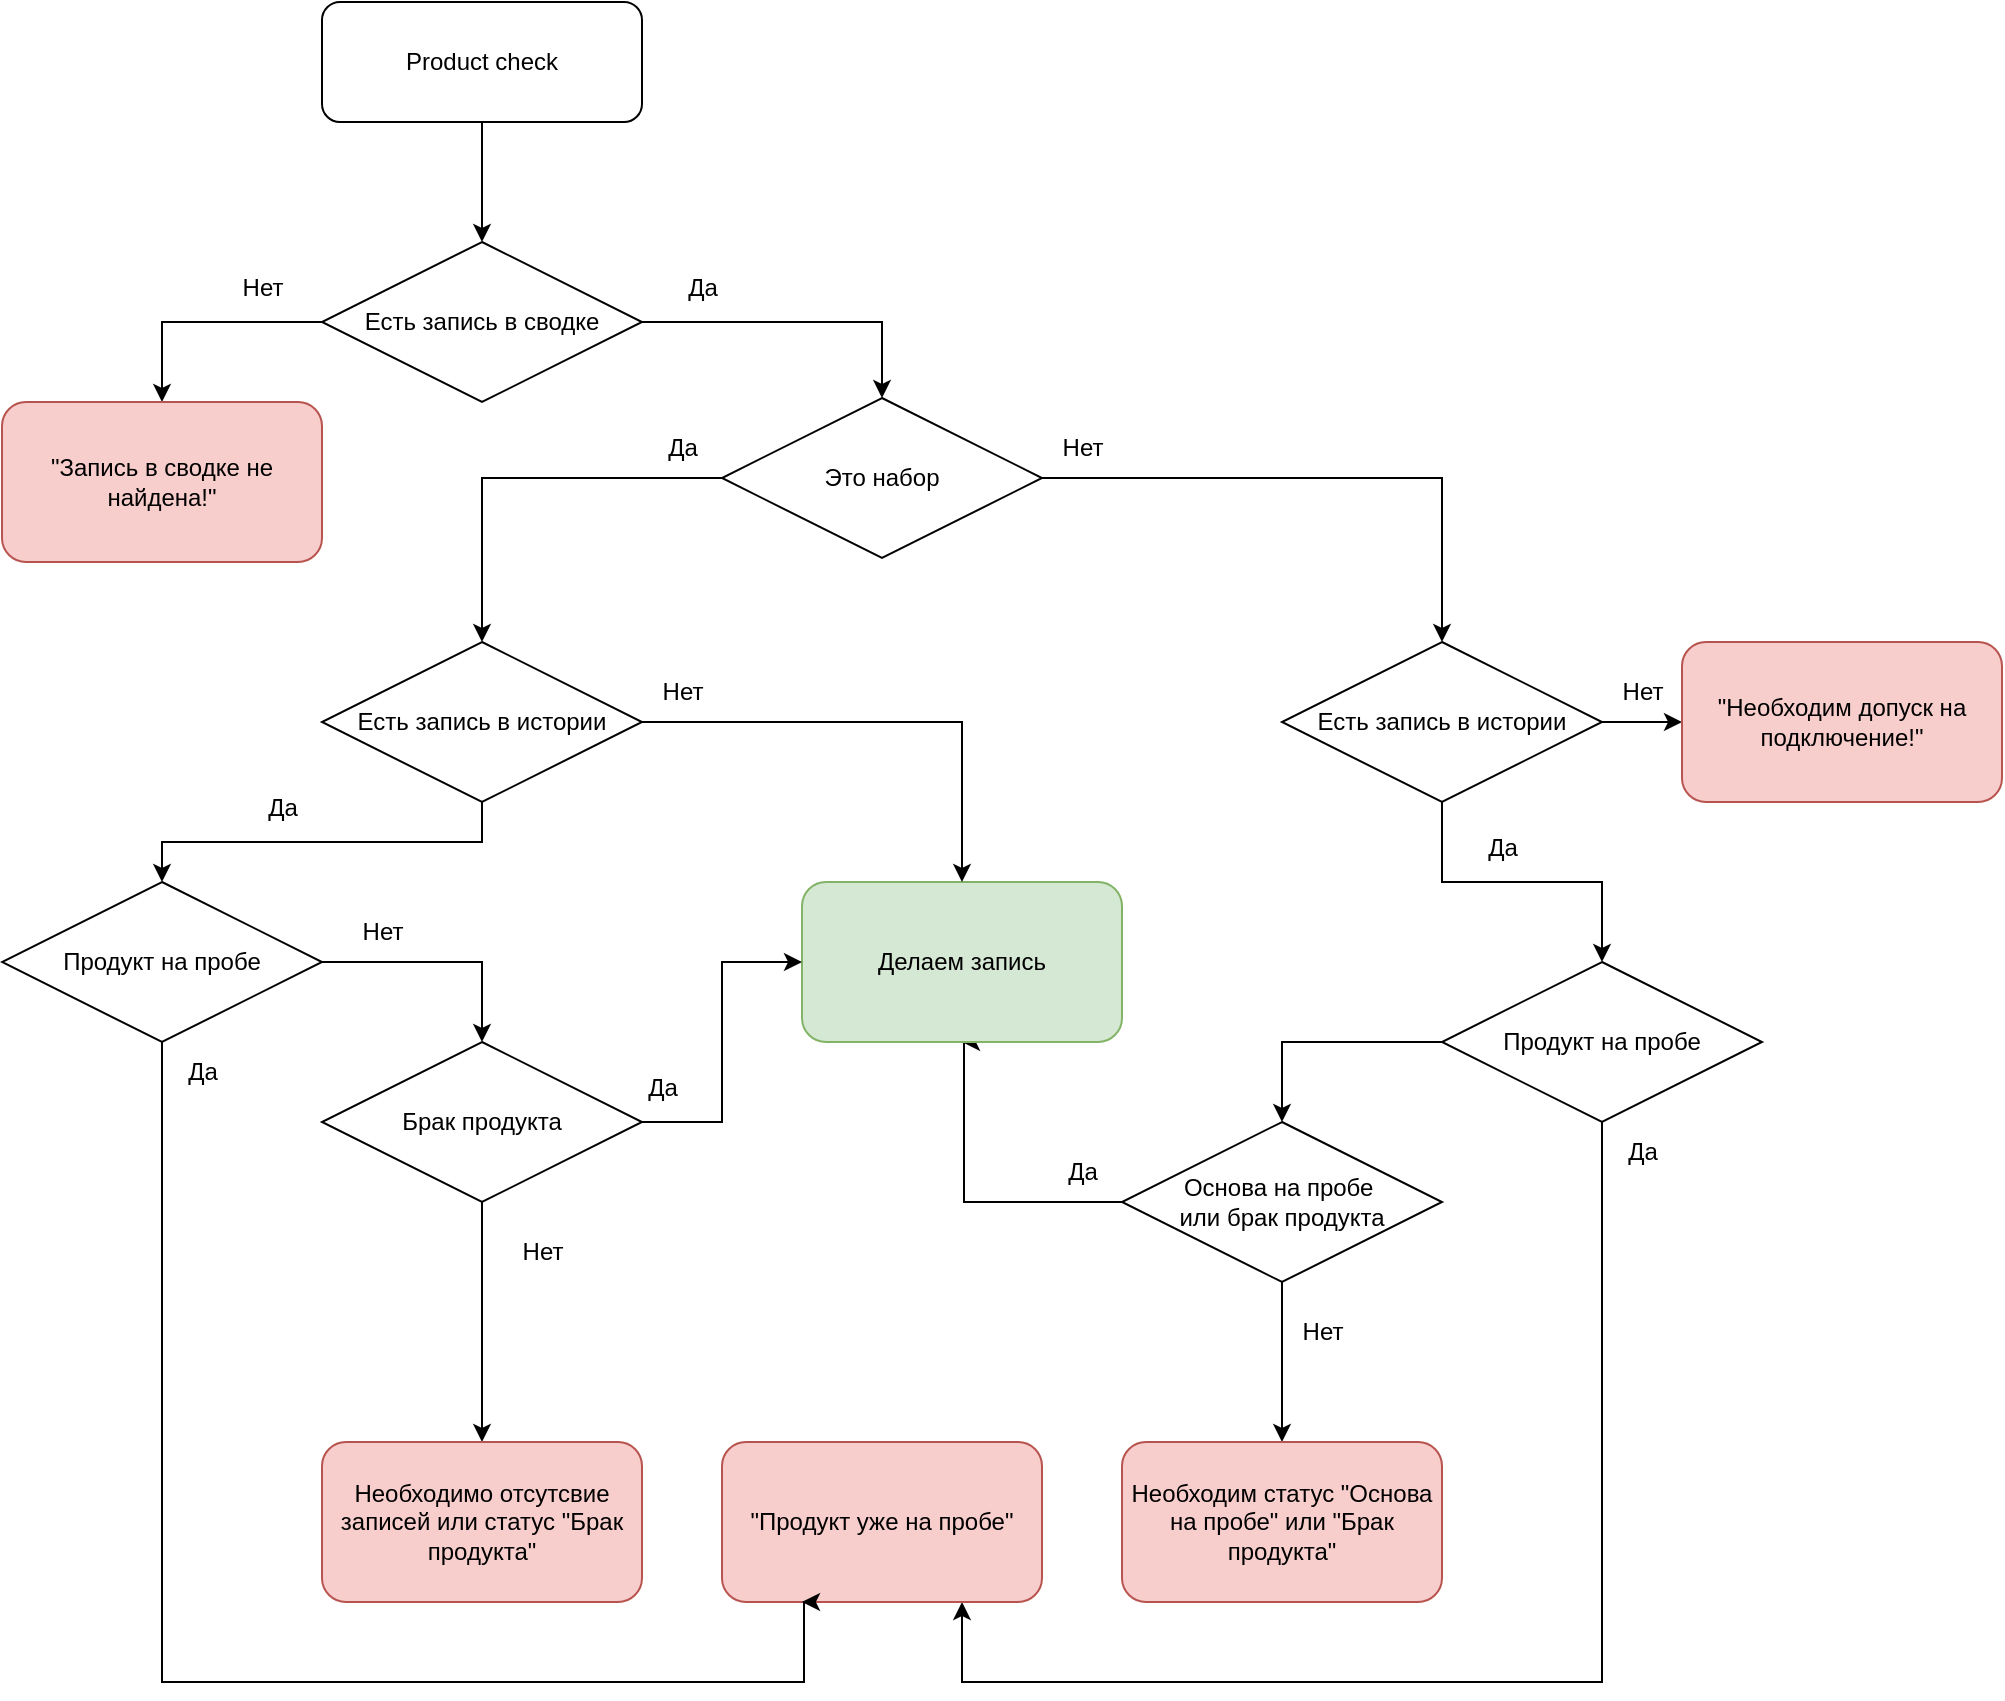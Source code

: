 <mxfile version="24.8.3">
  <diagram name="Страница — 1" id="rpj12Ja_recT80tQ7WZs">
    <mxGraphModel dx="3400" dy="1348" grid="1" gridSize="10" guides="1" tooltips="1" connect="1" arrows="1" fold="1" page="1" pageScale="1" pageWidth="827" pageHeight="1169" math="0" shadow="0">
      <root>
        <mxCell id="0" />
        <mxCell id="1" parent="0" />
        <mxCell id="nUuJe6dKJoetneS6zdkK-6" style="edgeStyle=orthogonalEdgeStyle;rounded=0;orthogonalLoop=1;jettySize=auto;html=1;exitX=0.5;exitY=1;exitDx=0;exitDy=0;entryX=0.5;entryY=0;entryDx=0;entryDy=0;" edge="1" parent="1" source="nUuJe6dKJoetneS6zdkK-1" target="nUuJe6dKJoetneS6zdkK-2">
          <mxGeometry relative="1" as="geometry" />
        </mxCell>
        <mxCell id="nUuJe6dKJoetneS6zdkK-1" value="Product check" style="rounded=1;whiteSpace=wrap;html=1;" vertex="1" parent="1">
          <mxGeometry x="200" y="40" width="160" height="60" as="geometry" />
        </mxCell>
        <mxCell id="nUuJe6dKJoetneS6zdkK-4" style="edgeStyle=orthogonalEdgeStyle;rounded=0;orthogonalLoop=1;jettySize=auto;html=1;exitX=0;exitY=0.5;exitDx=0;exitDy=0;entryX=0.5;entryY=0;entryDx=0;entryDy=0;" edge="1" parent="1" source="nUuJe6dKJoetneS6zdkK-2" target="nUuJe6dKJoetneS6zdkK-3">
          <mxGeometry relative="1" as="geometry" />
        </mxCell>
        <mxCell id="nUuJe6dKJoetneS6zdkK-8" style="edgeStyle=orthogonalEdgeStyle;rounded=0;orthogonalLoop=1;jettySize=auto;html=1;exitX=1;exitY=0.5;exitDx=0;exitDy=0;entryX=0.5;entryY=0;entryDx=0;entryDy=0;" edge="1" parent="1" source="nUuJe6dKJoetneS6zdkK-2" target="nUuJe6dKJoetneS6zdkK-7">
          <mxGeometry relative="1" as="geometry" />
        </mxCell>
        <mxCell id="nUuJe6dKJoetneS6zdkK-2" value="Есть запись в сводке" style="rhombus;whiteSpace=wrap;html=1;" vertex="1" parent="1">
          <mxGeometry x="200" y="160" width="160" height="80" as="geometry" />
        </mxCell>
        <mxCell id="nUuJe6dKJoetneS6zdkK-3" value="&quot;Запись в сводке не найдена!&quot;" style="rounded=1;whiteSpace=wrap;html=1;fillColor=#f8cecc;strokeColor=#b85450;" vertex="1" parent="1">
          <mxGeometry x="40" y="240" width="160" height="80" as="geometry" />
        </mxCell>
        <mxCell id="nUuJe6dKJoetneS6zdkK-5" value="Нет" style="text;html=1;align=center;verticalAlign=middle;resizable=0;points=[];autosize=1;strokeColor=none;fillColor=none;" vertex="1" parent="1">
          <mxGeometry x="150" y="168" width="40" height="30" as="geometry" />
        </mxCell>
        <mxCell id="nUuJe6dKJoetneS6zdkK-11" style="edgeStyle=orthogonalEdgeStyle;rounded=0;orthogonalLoop=1;jettySize=auto;html=1;exitX=1;exitY=0.5;exitDx=0;exitDy=0;entryX=0.5;entryY=0;entryDx=0;entryDy=0;" edge="1" parent="1" source="nUuJe6dKJoetneS6zdkK-7" target="nUuJe6dKJoetneS6zdkK-10">
          <mxGeometry relative="1" as="geometry" />
        </mxCell>
        <mxCell id="nUuJe6dKJoetneS6zdkK-41" style="edgeStyle=orthogonalEdgeStyle;rounded=0;orthogonalLoop=1;jettySize=auto;html=1;exitX=0;exitY=0.5;exitDx=0;exitDy=0;" edge="1" parent="1" source="nUuJe6dKJoetneS6zdkK-7" target="nUuJe6dKJoetneS6zdkK-33">
          <mxGeometry relative="1" as="geometry" />
        </mxCell>
        <mxCell id="nUuJe6dKJoetneS6zdkK-7" value="Это набор" style="rhombus;whiteSpace=wrap;html=1;" vertex="1" parent="1">
          <mxGeometry x="400" y="238" width="160" height="80" as="geometry" />
        </mxCell>
        <mxCell id="nUuJe6dKJoetneS6zdkK-9" value="Да" style="text;html=1;align=center;verticalAlign=middle;resizable=0;points=[];autosize=1;strokeColor=none;fillColor=none;" vertex="1" parent="1">
          <mxGeometry x="370" y="168" width="40" height="30" as="geometry" />
        </mxCell>
        <mxCell id="nUuJe6dKJoetneS6zdkK-50" style="edgeStyle=orthogonalEdgeStyle;rounded=0;orthogonalLoop=1;jettySize=auto;html=1;exitX=1;exitY=0.5;exitDx=0;exitDy=0;entryX=0;entryY=0.5;entryDx=0;entryDy=0;" edge="1" parent="1" source="nUuJe6dKJoetneS6zdkK-10" target="nUuJe6dKJoetneS6zdkK-13">
          <mxGeometry relative="1" as="geometry" />
        </mxCell>
        <mxCell id="nUuJe6dKJoetneS6zdkK-70" style="edgeStyle=orthogonalEdgeStyle;rounded=0;orthogonalLoop=1;jettySize=auto;html=1;" edge="1" parent="1" source="nUuJe6dKJoetneS6zdkK-10" target="nUuJe6dKJoetneS6zdkK-20">
          <mxGeometry relative="1" as="geometry" />
        </mxCell>
        <mxCell id="nUuJe6dKJoetneS6zdkK-10" value="Есть запись в истории" style="rhombus;whiteSpace=wrap;html=1;" vertex="1" parent="1">
          <mxGeometry x="680" y="360" width="160" height="80" as="geometry" />
        </mxCell>
        <mxCell id="nUuJe6dKJoetneS6zdkK-12" value="Нет" style="text;html=1;align=center;verticalAlign=middle;resizable=0;points=[];autosize=1;strokeColor=none;fillColor=none;" vertex="1" parent="1">
          <mxGeometry x="560" y="248" width="40" height="30" as="geometry" />
        </mxCell>
        <mxCell id="nUuJe6dKJoetneS6zdkK-13" value="&quot;Необходим допуск на подключение!&quot;" style="rounded=1;whiteSpace=wrap;html=1;fillColor=#f8cecc;strokeColor=#b85450;" vertex="1" parent="1">
          <mxGeometry x="880" y="360" width="160" height="80" as="geometry" />
        </mxCell>
        <mxCell id="nUuJe6dKJoetneS6zdkK-53" style="edgeStyle=orthogonalEdgeStyle;rounded=0;orthogonalLoop=1;jettySize=auto;html=1;" edge="1" parent="1">
          <mxGeometry relative="1" as="geometry">
            <mxPoint x="520" y="560" as="targetPoint" />
            <mxPoint x="680" y="640" as="sourcePoint" />
            <Array as="points">
              <mxPoint x="521" y="640" />
            </Array>
          </mxGeometry>
        </mxCell>
        <mxCell id="nUuJe6dKJoetneS6zdkK-68" style="edgeStyle=orthogonalEdgeStyle;rounded=0;orthogonalLoop=1;jettySize=auto;html=1;entryX=0.5;entryY=0;entryDx=0;entryDy=0;" edge="1" parent="1" source="nUuJe6dKJoetneS6zdkK-14" target="nUuJe6dKJoetneS6zdkK-29">
          <mxGeometry relative="1" as="geometry" />
        </mxCell>
        <mxCell id="nUuJe6dKJoetneS6zdkK-14" value="Основа на пробе&amp;nbsp;&lt;div&gt;или&amp;nbsp;&lt;span style=&quot;background-color: initial;&quot;&gt;брак продукта&lt;/span&gt;&lt;/div&gt;" style="rhombus;whiteSpace=wrap;html=1;" vertex="1" parent="1">
          <mxGeometry x="600" y="600" width="160" height="80" as="geometry" />
        </mxCell>
        <mxCell id="nUuJe6dKJoetneS6zdkK-15" value="Делаем запись" style="rounded=1;whiteSpace=wrap;html=1;fillColor=#d5e8d4;strokeColor=#82b366;" vertex="1" parent="1">
          <mxGeometry x="440" y="480" width="160" height="80" as="geometry" />
        </mxCell>
        <mxCell id="nUuJe6dKJoetneS6zdkK-36" style="edgeStyle=orthogonalEdgeStyle;rounded=0;orthogonalLoop=1;jettySize=auto;html=1;exitX=0;exitY=0.5;exitDx=0;exitDy=0;entryX=0.5;entryY=0;entryDx=0;entryDy=0;" edge="1" parent="1" source="nUuJe6dKJoetneS6zdkK-20" target="nUuJe6dKJoetneS6zdkK-14">
          <mxGeometry relative="1" as="geometry" />
        </mxCell>
        <mxCell id="nUuJe6dKJoetneS6zdkK-74" style="edgeStyle=orthogonalEdgeStyle;rounded=0;orthogonalLoop=1;jettySize=auto;html=1;exitX=0.5;exitY=1;exitDx=0;exitDy=0;entryX=0.75;entryY=1;entryDx=0;entryDy=0;" edge="1" parent="1" source="nUuJe6dKJoetneS6zdkK-20" target="nUuJe6dKJoetneS6zdkK-22">
          <mxGeometry relative="1" as="geometry">
            <Array as="points">
              <mxPoint x="840" y="880" />
              <mxPoint x="520" y="880" />
            </Array>
          </mxGeometry>
        </mxCell>
        <mxCell id="nUuJe6dKJoetneS6zdkK-20" value="Продукт на пробе" style="rhombus;whiteSpace=wrap;html=1;" vertex="1" parent="1">
          <mxGeometry x="760" y="520" width="160" height="80" as="geometry" />
        </mxCell>
        <mxCell id="nUuJe6dKJoetneS6zdkK-22" value="&quot;Продукт уже на пробе&quot;" style="rounded=1;whiteSpace=wrap;html=1;fillColor=#f8cecc;strokeColor=#b85450;" vertex="1" parent="1">
          <mxGeometry x="400" y="760" width="160" height="80" as="geometry" />
        </mxCell>
        <mxCell id="nUuJe6dKJoetneS6zdkK-29" value="Необходим статус &quot;Основа на пробе&quot; или &quot;Брак продукта&quot;" style="rounded=1;whiteSpace=wrap;html=1;fillColor=#f8cecc;strokeColor=#b85450;" vertex="1" parent="1">
          <mxGeometry x="600" y="760" width="160" height="80" as="geometry" />
        </mxCell>
        <mxCell id="nUuJe6dKJoetneS6zdkK-34" style="edgeStyle=orthogonalEdgeStyle;rounded=0;orthogonalLoop=1;jettySize=auto;html=1;exitX=1;exitY=0.5;exitDx=0;exitDy=0;" edge="1" parent="1" source="nUuJe6dKJoetneS6zdkK-33">
          <mxGeometry relative="1" as="geometry">
            <mxPoint x="520" y="480" as="targetPoint" />
            <Array as="points">
              <mxPoint x="520" y="400" />
              <mxPoint x="520" y="480" />
            </Array>
          </mxGeometry>
        </mxCell>
        <mxCell id="nUuJe6dKJoetneS6zdkK-57" style="edgeStyle=orthogonalEdgeStyle;rounded=0;orthogonalLoop=1;jettySize=auto;html=1;entryX=0.5;entryY=0;entryDx=0;entryDy=0;" edge="1" parent="1" source="nUuJe6dKJoetneS6zdkK-33" target="nUuJe6dKJoetneS6zdkK-35">
          <mxGeometry relative="1" as="geometry">
            <mxPoint x="120" y="460" as="targetPoint" />
          </mxGeometry>
        </mxCell>
        <mxCell id="nUuJe6dKJoetneS6zdkK-33" value="Есть запись в истории" style="rhombus;whiteSpace=wrap;html=1;" vertex="1" parent="1">
          <mxGeometry x="200" y="360" width="160" height="80" as="geometry" />
        </mxCell>
        <mxCell id="nUuJe6dKJoetneS6zdkK-62" style="edgeStyle=orthogonalEdgeStyle;rounded=0;orthogonalLoop=1;jettySize=auto;html=1;exitX=1;exitY=0.5;exitDx=0;exitDy=0;entryX=0.5;entryY=0;entryDx=0;entryDy=0;" edge="1" parent="1" source="nUuJe6dKJoetneS6zdkK-35" target="nUuJe6dKJoetneS6zdkK-43">
          <mxGeometry relative="1" as="geometry" />
        </mxCell>
        <mxCell id="nUuJe6dKJoetneS6zdkK-73" style="edgeStyle=orthogonalEdgeStyle;rounded=0;orthogonalLoop=1;jettySize=auto;html=1;entryX=0.25;entryY=1;entryDx=0;entryDy=0;" edge="1" parent="1" source="nUuJe6dKJoetneS6zdkK-35" target="nUuJe6dKJoetneS6zdkK-22">
          <mxGeometry relative="1" as="geometry">
            <mxPoint x="440" y="850" as="targetPoint" />
            <Array as="points">
              <mxPoint x="120" y="880" />
              <mxPoint x="441" y="880" />
            </Array>
          </mxGeometry>
        </mxCell>
        <mxCell id="nUuJe6dKJoetneS6zdkK-35" value="Продукт на пробе" style="rhombus;whiteSpace=wrap;html=1;" vertex="1" parent="1">
          <mxGeometry x="40" y="480" width="160" height="80" as="geometry" />
        </mxCell>
        <mxCell id="nUuJe6dKJoetneS6zdkK-64" style="edgeStyle=orthogonalEdgeStyle;rounded=0;orthogonalLoop=1;jettySize=auto;html=1;entryX=0.5;entryY=0;entryDx=0;entryDy=0;" edge="1" parent="1" source="nUuJe6dKJoetneS6zdkK-43" target="nUuJe6dKJoetneS6zdkK-45">
          <mxGeometry relative="1" as="geometry" />
        </mxCell>
        <mxCell id="nUuJe6dKJoetneS6zdkK-66" style="edgeStyle=orthogonalEdgeStyle;rounded=0;orthogonalLoop=1;jettySize=auto;html=1;exitX=1;exitY=0.5;exitDx=0;exitDy=0;entryX=0;entryY=0.5;entryDx=0;entryDy=0;" edge="1" parent="1" source="nUuJe6dKJoetneS6zdkK-43" target="nUuJe6dKJoetneS6zdkK-15">
          <mxGeometry relative="1" as="geometry" />
        </mxCell>
        <mxCell id="nUuJe6dKJoetneS6zdkK-43" value="Брак продукта" style="rhombus;whiteSpace=wrap;html=1;" vertex="1" parent="1">
          <mxGeometry x="200" y="560" width="160" height="80" as="geometry" />
        </mxCell>
        <mxCell id="nUuJe6dKJoetneS6zdkK-45" value="Необходимо отсутсвие записей или статус &quot;Брак продукта&quot;" style="rounded=1;whiteSpace=wrap;html=1;fillColor=#f8cecc;strokeColor=#b85450;" vertex="1" parent="1">
          <mxGeometry x="200" y="760" width="160" height="80" as="geometry" />
        </mxCell>
        <mxCell id="nUuJe6dKJoetneS6zdkK-47" value="Да" style="text;html=1;align=center;verticalAlign=middle;resizable=0;points=[];autosize=1;strokeColor=none;fillColor=none;" vertex="1" parent="1">
          <mxGeometry x="360" y="248" width="40" height="30" as="geometry" />
        </mxCell>
        <mxCell id="nUuJe6dKJoetneS6zdkK-52" value="Нет" style="text;html=1;align=center;verticalAlign=middle;resizable=0;points=[];autosize=1;strokeColor=none;fillColor=none;" vertex="1" parent="1">
          <mxGeometry x="840" y="370" width="40" height="30" as="geometry" />
        </mxCell>
        <mxCell id="nUuJe6dKJoetneS6zdkK-54" value="Да" style="text;html=1;align=center;verticalAlign=middle;resizable=0;points=[];autosize=1;strokeColor=none;fillColor=none;" vertex="1" parent="1">
          <mxGeometry x="560" y="610" width="40" height="30" as="geometry" />
        </mxCell>
        <mxCell id="nUuJe6dKJoetneS6zdkK-55" value="Нет" style="text;html=1;align=center;verticalAlign=middle;resizable=0;points=[];autosize=1;strokeColor=none;fillColor=none;" vertex="1" parent="1">
          <mxGeometry x="360" y="370" width="40" height="30" as="geometry" />
        </mxCell>
        <mxCell id="nUuJe6dKJoetneS6zdkK-58" value="Да" style="text;html=1;align=center;verticalAlign=middle;resizable=0;points=[];autosize=1;strokeColor=none;fillColor=none;" vertex="1" parent="1">
          <mxGeometry x="160" y="428" width="40" height="30" as="geometry" />
        </mxCell>
        <mxCell id="nUuJe6dKJoetneS6zdkK-60" value="Нет" style="text;html=1;align=center;verticalAlign=middle;resizable=0;points=[];autosize=1;strokeColor=none;fillColor=none;" vertex="1" parent="1">
          <mxGeometry x="210" y="490" width="40" height="30" as="geometry" />
        </mxCell>
        <mxCell id="nUuJe6dKJoetneS6zdkK-63" value="Да" style="text;html=1;align=center;verticalAlign=middle;resizable=0;points=[];autosize=1;strokeColor=none;fillColor=none;" vertex="1" parent="1">
          <mxGeometry x="350" y="568" width="40" height="30" as="geometry" />
        </mxCell>
        <mxCell id="nUuJe6dKJoetneS6zdkK-65" value="Нет" style="text;html=1;align=center;verticalAlign=middle;resizable=0;points=[];autosize=1;strokeColor=none;fillColor=none;" vertex="1" parent="1">
          <mxGeometry x="290" y="650" width="40" height="30" as="geometry" />
        </mxCell>
        <mxCell id="nUuJe6dKJoetneS6zdkK-67" value="Нет" style="text;html=1;align=center;verticalAlign=middle;resizable=0;points=[];autosize=1;strokeColor=none;fillColor=none;" vertex="1" parent="1">
          <mxGeometry x="680" y="690" width="40" height="30" as="geometry" />
        </mxCell>
        <mxCell id="nUuJe6dKJoetneS6zdkK-71" value="Да" style="text;html=1;align=center;verticalAlign=middle;resizable=0;points=[];autosize=1;strokeColor=none;fillColor=none;" vertex="1" parent="1">
          <mxGeometry x="770" y="448" width="40" height="30" as="geometry" />
        </mxCell>
        <mxCell id="nUuJe6dKJoetneS6zdkK-75" value="Да" style="text;html=1;align=center;verticalAlign=middle;resizable=0;points=[];autosize=1;strokeColor=none;fillColor=none;" vertex="1" parent="1">
          <mxGeometry x="840" y="600" width="40" height="30" as="geometry" />
        </mxCell>
        <mxCell id="nUuJe6dKJoetneS6zdkK-76" value="Да" style="text;html=1;align=center;verticalAlign=middle;resizable=0;points=[];autosize=1;strokeColor=none;fillColor=none;" vertex="1" parent="1">
          <mxGeometry x="120" y="560" width="40" height="30" as="geometry" />
        </mxCell>
      </root>
    </mxGraphModel>
  </diagram>
</mxfile>
